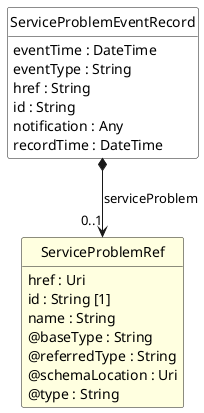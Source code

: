 @startuml
hide circle
hide methods
hide stereotype
show <<Enumeration>> stereotype
skinparam class {
   BackgroundColor<<Enumeration>> #E6F5F7
   BackgroundColor<<Ref>> #FFFFE0
   BackgroundColor<<Pivot>> #FFFFFFF
   BackgroundColor<<SimpleType>> #E2F0DA
   BackgroundColor #FCF2E3
}

class ServiceProblemEventRecord <<Pivot>> {
    eventTime : DateTime
    eventType : String
    href : String
    id : String
    notification : Any
    recordTime : DateTime
}

class ServiceProblemRef  <<Ref>> {
    href : Uri
    id : String [1]
    name : String
    @baseType : String
    @referredType : String
    @schemaLocation : Uri
    @type : String
}

ServiceProblemEventRecord *-->  "0..1" ServiceProblemRef : serviceProblem

@enduml